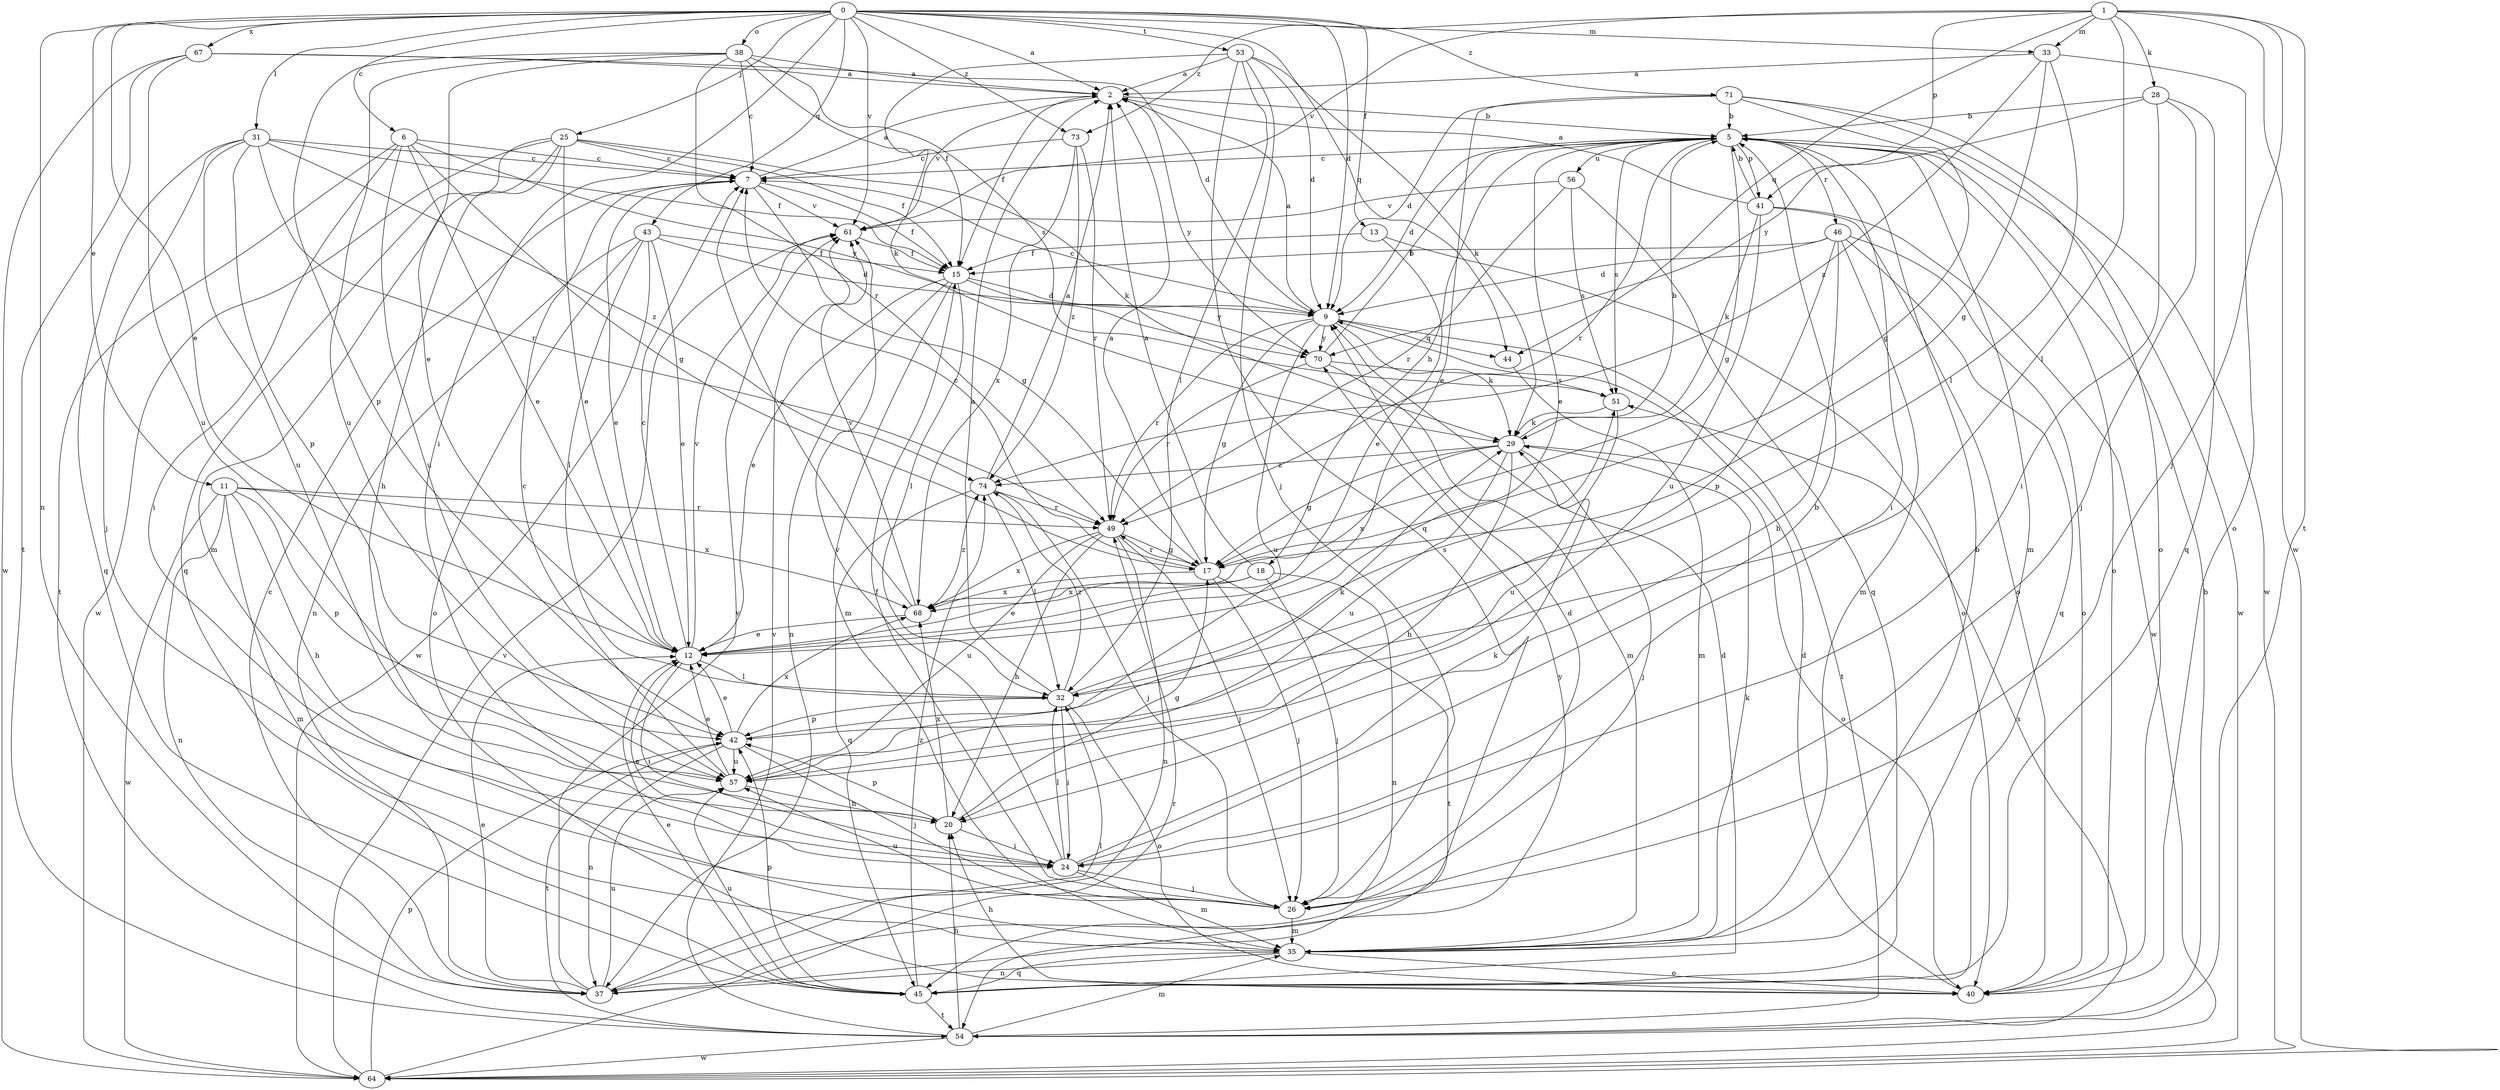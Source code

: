 strict digraph  {
0;
1;
2;
5;
6;
7;
9;
11;
12;
13;
15;
17;
18;
20;
24;
25;
26;
28;
29;
31;
32;
33;
35;
37;
38;
40;
41;
42;
43;
44;
45;
46;
49;
51;
53;
54;
56;
57;
61;
64;
67;
68;
70;
71;
73;
74;
0 -> 2  [label=a];
0 -> 6  [label=c];
0 -> 9  [label=d];
0 -> 11  [label=e];
0 -> 12  [label=e];
0 -> 13  [label=f];
0 -> 24  [label=i];
0 -> 25  [label=j];
0 -> 31  [label=l];
0 -> 33  [label=m];
0 -> 37  [label=n];
0 -> 38  [label=o];
0 -> 43  [label=q];
0 -> 44  [label=q];
0 -> 53  [label=t];
0 -> 61  [label=v];
0 -> 67  [label=x];
0 -> 71  [label=z];
0 -> 73  [label=z];
1 -> 26  [label=j];
1 -> 28  [label=k];
1 -> 32  [label=l];
1 -> 33  [label=m];
1 -> 41  [label=p];
1 -> 44  [label=q];
1 -> 54  [label=t];
1 -> 61  [label=v];
1 -> 64  [label=w];
1 -> 73  [label=z];
2 -> 5  [label=b];
2 -> 15  [label=f];
2 -> 61  [label=v];
2 -> 70  [label=y];
5 -> 7  [label=c];
5 -> 9  [label=d];
5 -> 12  [label=e];
5 -> 17  [label=g];
5 -> 18  [label=h];
5 -> 24  [label=i];
5 -> 35  [label=m];
5 -> 40  [label=o];
5 -> 41  [label=p];
5 -> 46  [label=r];
5 -> 49  [label=r];
5 -> 51  [label=s];
5 -> 56  [label=u];
5 -> 64  [label=w];
6 -> 7  [label=c];
6 -> 12  [label=e];
6 -> 17  [label=g];
6 -> 24  [label=i];
6 -> 54  [label=t];
6 -> 57  [label=u];
6 -> 70  [label=y];
7 -> 2  [label=a];
7 -> 12  [label=e];
7 -> 15  [label=f];
7 -> 17  [label=g];
7 -> 61  [label=v];
9 -> 2  [label=a];
9 -> 7  [label=c];
9 -> 17  [label=g];
9 -> 29  [label=k];
9 -> 44  [label=q];
9 -> 49  [label=r];
9 -> 54  [label=t];
9 -> 57  [label=u];
9 -> 70  [label=y];
11 -> 20  [label=h];
11 -> 35  [label=m];
11 -> 37  [label=n];
11 -> 42  [label=p];
11 -> 49  [label=r];
11 -> 64  [label=w];
11 -> 68  [label=x];
12 -> 7  [label=c];
12 -> 24  [label=i];
12 -> 32  [label=l];
12 -> 61  [label=v];
13 -> 12  [label=e];
13 -> 15  [label=f];
13 -> 40  [label=o];
15 -> 9  [label=d];
15 -> 12  [label=e];
15 -> 32  [label=l];
15 -> 35  [label=m];
15 -> 37  [label=n];
15 -> 70  [label=y];
17 -> 2  [label=a];
17 -> 7  [label=c];
17 -> 26  [label=j];
17 -> 49  [label=r];
17 -> 54  [label=t];
17 -> 68  [label=x];
18 -> 2  [label=a];
18 -> 12  [label=e];
18 -> 26  [label=j];
18 -> 37  [label=n];
18 -> 68  [label=x];
20 -> 17  [label=g];
20 -> 24  [label=i];
20 -> 42  [label=p];
20 -> 68  [label=x];
24 -> 5  [label=b];
24 -> 12  [label=e];
24 -> 26  [label=j];
24 -> 29  [label=k];
24 -> 32  [label=l];
24 -> 35  [label=m];
24 -> 61  [label=v];
25 -> 7  [label=c];
25 -> 12  [label=e];
25 -> 15  [label=f];
25 -> 20  [label=h];
25 -> 29  [label=k];
25 -> 35  [label=m];
25 -> 45  [label=q];
25 -> 64  [label=w];
26 -> 9  [label=d];
26 -> 15  [label=f];
26 -> 35  [label=m];
26 -> 57  [label=u];
28 -> 5  [label=b];
28 -> 24  [label=i];
28 -> 26  [label=j];
28 -> 45  [label=q];
28 -> 70  [label=y];
29 -> 5  [label=b];
29 -> 17  [label=g];
29 -> 20  [label=h];
29 -> 26  [label=j];
29 -> 40  [label=o];
29 -> 57  [label=u];
29 -> 68  [label=x];
29 -> 74  [label=z];
31 -> 7  [label=c];
31 -> 15  [label=f];
31 -> 26  [label=j];
31 -> 42  [label=p];
31 -> 45  [label=q];
31 -> 49  [label=r];
31 -> 57  [label=u];
31 -> 74  [label=z];
32 -> 2  [label=a];
32 -> 24  [label=i];
32 -> 40  [label=o];
32 -> 42  [label=p];
32 -> 51  [label=s];
32 -> 74  [label=z];
33 -> 2  [label=a];
33 -> 17  [label=g];
33 -> 32  [label=l];
33 -> 40  [label=o];
33 -> 74  [label=z];
35 -> 5  [label=b];
35 -> 29  [label=k];
35 -> 37  [label=n];
35 -> 40  [label=o];
35 -> 45  [label=q];
37 -> 7  [label=c];
37 -> 12  [label=e];
37 -> 32  [label=l];
37 -> 57  [label=u];
37 -> 61  [label=v];
37 -> 70  [label=y];
38 -> 2  [label=a];
38 -> 7  [label=c];
38 -> 12  [label=e];
38 -> 29  [label=k];
38 -> 42  [label=p];
38 -> 49  [label=r];
38 -> 51  [label=s];
38 -> 57  [label=u];
40 -> 9  [label=d];
40 -> 20  [label=h];
41 -> 2  [label=a];
41 -> 5  [label=b];
41 -> 29  [label=k];
41 -> 40  [label=o];
41 -> 57  [label=u];
41 -> 64  [label=w];
42 -> 12  [label=e];
42 -> 26  [label=j];
42 -> 29  [label=k];
42 -> 37  [label=n];
42 -> 54  [label=t];
42 -> 57  [label=u];
42 -> 68  [label=x];
43 -> 9  [label=d];
43 -> 12  [label=e];
43 -> 15  [label=f];
43 -> 32  [label=l];
43 -> 37  [label=n];
43 -> 40  [label=o];
43 -> 64  [label=w];
44 -> 35  [label=m];
45 -> 9  [label=d];
45 -> 12  [label=e];
45 -> 42  [label=p];
45 -> 54  [label=t];
45 -> 57  [label=u];
45 -> 74  [label=z];
46 -> 9  [label=d];
46 -> 15  [label=f];
46 -> 20  [label=h];
46 -> 35  [label=m];
46 -> 40  [label=o];
46 -> 42  [label=p];
46 -> 45  [label=q];
49 -> 17  [label=g];
49 -> 20  [label=h];
49 -> 26  [label=j];
49 -> 37  [label=n];
49 -> 57  [label=u];
49 -> 68  [label=x];
51 -> 29  [label=k];
51 -> 57  [label=u];
53 -> 2  [label=a];
53 -> 9  [label=d];
53 -> 15  [label=f];
53 -> 26  [label=j];
53 -> 29  [label=k];
53 -> 32  [label=l];
53 -> 45  [label=q];
54 -> 5  [label=b];
54 -> 20  [label=h];
54 -> 35  [label=m];
54 -> 51  [label=s];
54 -> 61  [label=v];
54 -> 64  [label=w];
56 -> 45  [label=q];
56 -> 49  [label=r];
56 -> 51  [label=s];
56 -> 61  [label=v];
57 -> 7  [label=c];
57 -> 12  [label=e];
57 -> 20  [label=h];
61 -> 15  [label=f];
64 -> 42  [label=p];
64 -> 49  [label=r];
64 -> 61  [label=v];
67 -> 2  [label=a];
67 -> 9  [label=d];
67 -> 54  [label=t];
67 -> 57  [label=u];
67 -> 64  [label=w];
68 -> 7  [label=c];
68 -> 12  [label=e];
68 -> 61  [label=v];
68 -> 74  [label=z];
70 -> 5  [label=b];
70 -> 35  [label=m];
70 -> 49  [label=r];
70 -> 51  [label=s];
71 -> 5  [label=b];
71 -> 9  [label=d];
71 -> 12  [label=e];
71 -> 17  [label=g];
71 -> 40  [label=o];
71 -> 64  [label=w];
73 -> 7  [label=c];
73 -> 49  [label=r];
73 -> 68  [label=x];
73 -> 74  [label=z];
74 -> 2  [label=a];
74 -> 26  [label=j];
74 -> 32  [label=l];
74 -> 45  [label=q];
74 -> 49  [label=r];
}
